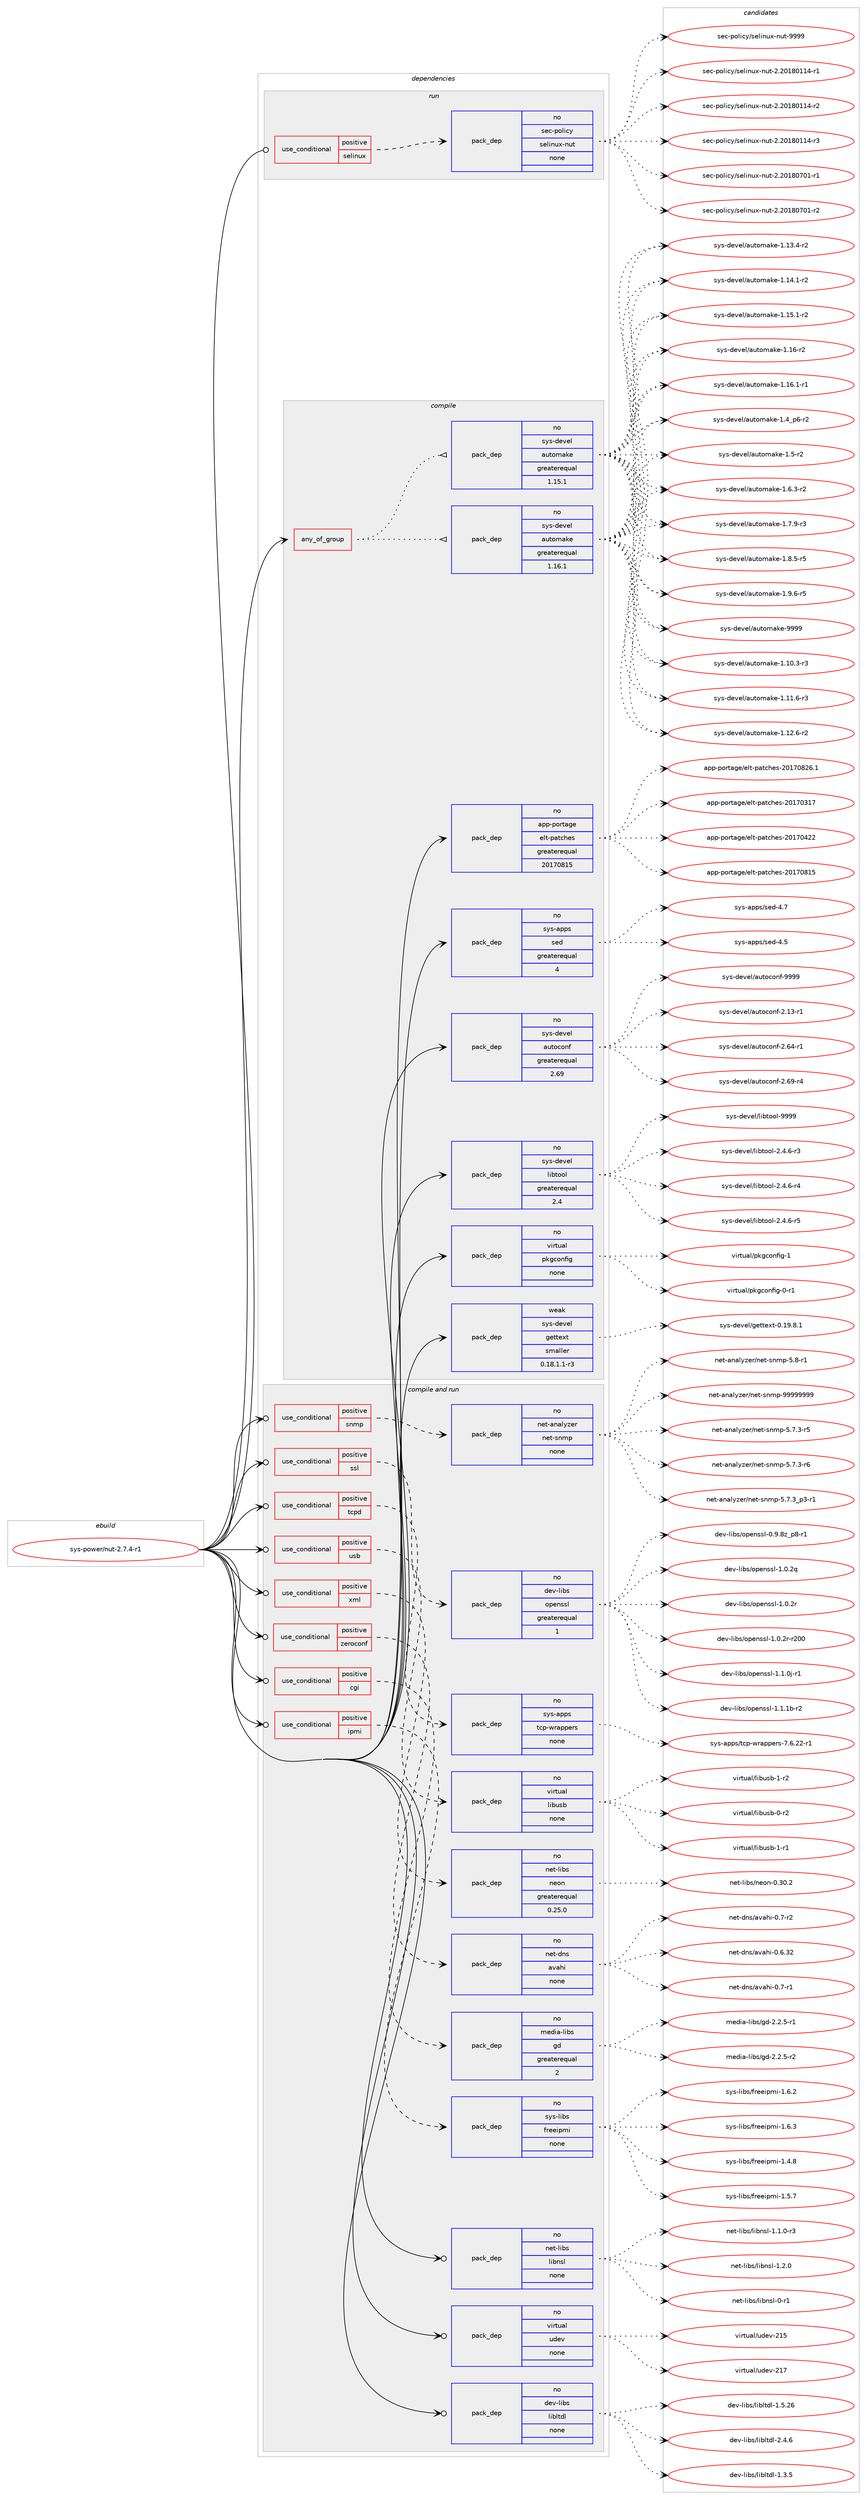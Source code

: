 digraph prolog {

# *************
# Graph options
# *************

newrank=true;
concentrate=true;
compound=true;
graph [rankdir=LR,fontname=Helvetica,fontsize=10,ranksep=1.5];#, ranksep=2.5, nodesep=0.2];
edge  [arrowhead=vee];
node  [fontname=Helvetica,fontsize=10];

# **********
# The ebuild
# **********

subgraph cluster_leftcol {
color=gray;
rank=same;
label=<<i>ebuild</i>>;
id [label="sys-power/nut-2.7.4-r1", color=red, width=4, href="../sys-power/nut-2.7.4-r1.svg"];
}

# ****************
# The dependencies
# ****************

subgraph cluster_midcol {
color=gray;
label=<<i>dependencies</i>>;
subgraph cluster_compile {
fillcolor="#eeeeee";
style=filled;
label=<<i>compile</i>>;
subgraph any27759 {
dependency1739793 [label=<<TABLE BORDER="0" CELLBORDER="1" CELLSPACING="0" CELLPADDING="4"><TR><TD CELLPADDING="10">any_of_group</TD></TR></TABLE>>, shape=none, color=red];subgraph pack1248717 {
dependency1739794 [label=<<TABLE BORDER="0" CELLBORDER="1" CELLSPACING="0" CELLPADDING="4" WIDTH="220"><TR><TD ROWSPAN="6" CELLPADDING="30">pack_dep</TD></TR><TR><TD WIDTH="110">no</TD></TR><TR><TD>sys-devel</TD></TR><TR><TD>automake</TD></TR><TR><TD>greaterequal</TD></TR><TR><TD>1.16.1</TD></TR></TABLE>>, shape=none, color=blue];
}
dependency1739793:e -> dependency1739794:w [weight=20,style="dotted",arrowhead="oinv"];
subgraph pack1248718 {
dependency1739795 [label=<<TABLE BORDER="0" CELLBORDER="1" CELLSPACING="0" CELLPADDING="4" WIDTH="220"><TR><TD ROWSPAN="6" CELLPADDING="30">pack_dep</TD></TR><TR><TD WIDTH="110">no</TD></TR><TR><TD>sys-devel</TD></TR><TR><TD>automake</TD></TR><TR><TD>greaterequal</TD></TR><TR><TD>1.15.1</TD></TR></TABLE>>, shape=none, color=blue];
}
dependency1739793:e -> dependency1739795:w [weight=20,style="dotted",arrowhead="oinv"];
}
id:e -> dependency1739793:w [weight=20,style="solid",arrowhead="vee"];
subgraph pack1248719 {
dependency1739796 [label=<<TABLE BORDER="0" CELLBORDER="1" CELLSPACING="0" CELLPADDING="4" WIDTH="220"><TR><TD ROWSPAN="6" CELLPADDING="30">pack_dep</TD></TR><TR><TD WIDTH="110">no</TD></TR><TR><TD>app-portage</TD></TR><TR><TD>elt-patches</TD></TR><TR><TD>greaterequal</TD></TR><TR><TD>20170815</TD></TR></TABLE>>, shape=none, color=blue];
}
id:e -> dependency1739796:w [weight=20,style="solid",arrowhead="vee"];
subgraph pack1248720 {
dependency1739797 [label=<<TABLE BORDER="0" CELLBORDER="1" CELLSPACING="0" CELLPADDING="4" WIDTH="220"><TR><TD ROWSPAN="6" CELLPADDING="30">pack_dep</TD></TR><TR><TD WIDTH="110">no</TD></TR><TR><TD>sys-apps</TD></TR><TR><TD>sed</TD></TR><TR><TD>greaterequal</TD></TR><TR><TD>4</TD></TR></TABLE>>, shape=none, color=blue];
}
id:e -> dependency1739797:w [weight=20,style="solid",arrowhead="vee"];
subgraph pack1248721 {
dependency1739798 [label=<<TABLE BORDER="0" CELLBORDER="1" CELLSPACING="0" CELLPADDING="4" WIDTH="220"><TR><TD ROWSPAN="6" CELLPADDING="30">pack_dep</TD></TR><TR><TD WIDTH="110">no</TD></TR><TR><TD>sys-devel</TD></TR><TR><TD>autoconf</TD></TR><TR><TD>greaterequal</TD></TR><TR><TD>2.69</TD></TR></TABLE>>, shape=none, color=blue];
}
id:e -> dependency1739798:w [weight=20,style="solid",arrowhead="vee"];
subgraph pack1248722 {
dependency1739799 [label=<<TABLE BORDER="0" CELLBORDER="1" CELLSPACING="0" CELLPADDING="4" WIDTH="220"><TR><TD ROWSPAN="6" CELLPADDING="30">pack_dep</TD></TR><TR><TD WIDTH="110">no</TD></TR><TR><TD>sys-devel</TD></TR><TR><TD>libtool</TD></TR><TR><TD>greaterequal</TD></TR><TR><TD>2.4</TD></TR></TABLE>>, shape=none, color=blue];
}
id:e -> dependency1739799:w [weight=20,style="solid",arrowhead="vee"];
subgraph pack1248723 {
dependency1739800 [label=<<TABLE BORDER="0" CELLBORDER="1" CELLSPACING="0" CELLPADDING="4" WIDTH="220"><TR><TD ROWSPAN="6" CELLPADDING="30">pack_dep</TD></TR><TR><TD WIDTH="110">no</TD></TR><TR><TD>virtual</TD></TR><TR><TD>pkgconfig</TD></TR><TR><TD>none</TD></TR><TR><TD></TD></TR></TABLE>>, shape=none, color=blue];
}
id:e -> dependency1739800:w [weight=20,style="solid",arrowhead="vee"];
subgraph pack1248724 {
dependency1739801 [label=<<TABLE BORDER="0" CELLBORDER="1" CELLSPACING="0" CELLPADDING="4" WIDTH="220"><TR><TD ROWSPAN="6" CELLPADDING="30">pack_dep</TD></TR><TR><TD WIDTH="110">weak</TD></TR><TR><TD>sys-devel</TD></TR><TR><TD>gettext</TD></TR><TR><TD>smaller</TD></TR><TR><TD>0.18.1.1-r3</TD></TR></TABLE>>, shape=none, color=blue];
}
id:e -> dependency1739801:w [weight=20,style="solid",arrowhead="vee"];
}
subgraph cluster_compileandrun {
fillcolor="#eeeeee";
style=filled;
label=<<i>compile and run</i>>;
subgraph cond462325 {
dependency1739802 [label=<<TABLE BORDER="0" CELLBORDER="1" CELLSPACING="0" CELLPADDING="4"><TR><TD ROWSPAN="3" CELLPADDING="10">use_conditional</TD></TR><TR><TD>positive</TD></TR><TR><TD>cgi</TD></TR></TABLE>>, shape=none, color=red];
subgraph pack1248725 {
dependency1739803 [label=<<TABLE BORDER="0" CELLBORDER="1" CELLSPACING="0" CELLPADDING="4" WIDTH="220"><TR><TD ROWSPAN="6" CELLPADDING="30">pack_dep</TD></TR><TR><TD WIDTH="110">no</TD></TR><TR><TD>media-libs</TD></TR><TR><TD>gd</TD></TR><TR><TD>greaterequal</TD></TR><TR><TD>2</TD></TR></TABLE>>, shape=none, color=blue];
}
dependency1739802:e -> dependency1739803:w [weight=20,style="dashed",arrowhead="vee"];
}
id:e -> dependency1739802:w [weight=20,style="solid",arrowhead="odotvee"];
subgraph cond462326 {
dependency1739804 [label=<<TABLE BORDER="0" CELLBORDER="1" CELLSPACING="0" CELLPADDING="4"><TR><TD ROWSPAN="3" CELLPADDING="10">use_conditional</TD></TR><TR><TD>positive</TD></TR><TR><TD>ipmi</TD></TR></TABLE>>, shape=none, color=red];
subgraph pack1248726 {
dependency1739805 [label=<<TABLE BORDER="0" CELLBORDER="1" CELLSPACING="0" CELLPADDING="4" WIDTH="220"><TR><TD ROWSPAN="6" CELLPADDING="30">pack_dep</TD></TR><TR><TD WIDTH="110">no</TD></TR><TR><TD>sys-libs</TD></TR><TR><TD>freeipmi</TD></TR><TR><TD>none</TD></TR><TR><TD></TD></TR></TABLE>>, shape=none, color=blue];
}
dependency1739804:e -> dependency1739805:w [weight=20,style="dashed",arrowhead="vee"];
}
id:e -> dependency1739804:w [weight=20,style="solid",arrowhead="odotvee"];
subgraph cond462327 {
dependency1739806 [label=<<TABLE BORDER="0" CELLBORDER="1" CELLSPACING="0" CELLPADDING="4"><TR><TD ROWSPAN="3" CELLPADDING="10">use_conditional</TD></TR><TR><TD>positive</TD></TR><TR><TD>snmp</TD></TR></TABLE>>, shape=none, color=red];
subgraph pack1248727 {
dependency1739807 [label=<<TABLE BORDER="0" CELLBORDER="1" CELLSPACING="0" CELLPADDING="4" WIDTH="220"><TR><TD ROWSPAN="6" CELLPADDING="30">pack_dep</TD></TR><TR><TD WIDTH="110">no</TD></TR><TR><TD>net-analyzer</TD></TR><TR><TD>net-snmp</TD></TR><TR><TD>none</TD></TR><TR><TD></TD></TR></TABLE>>, shape=none, color=blue];
}
dependency1739806:e -> dependency1739807:w [weight=20,style="dashed",arrowhead="vee"];
}
id:e -> dependency1739806:w [weight=20,style="solid",arrowhead="odotvee"];
subgraph cond462328 {
dependency1739808 [label=<<TABLE BORDER="0" CELLBORDER="1" CELLSPACING="0" CELLPADDING="4"><TR><TD ROWSPAN="3" CELLPADDING="10">use_conditional</TD></TR><TR><TD>positive</TD></TR><TR><TD>ssl</TD></TR></TABLE>>, shape=none, color=red];
subgraph pack1248728 {
dependency1739809 [label=<<TABLE BORDER="0" CELLBORDER="1" CELLSPACING="0" CELLPADDING="4" WIDTH="220"><TR><TD ROWSPAN="6" CELLPADDING="30">pack_dep</TD></TR><TR><TD WIDTH="110">no</TD></TR><TR><TD>dev-libs</TD></TR><TR><TD>openssl</TD></TR><TR><TD>greaterequal</TD></TR><TR><TD>1</TD></TR></TABLE>>, shape=none, color=blue];
}
dependency1739808:e -> dependency1739809:w [weight=20,style="dashed",arrowhead="vee"];
}
id:e -> dependency1739808:w [weight=20,style="solid",arrowhead="odotvee"];
subgraph cond462329 {
dependency1739810 [label=<<TABLE BORDER="0" CELLBORDER="1" CELLSPACING="0" CELLPADDING="4"><TR><TD ROWSPAN="3" CELLPADDING="10">use_conditional</TD></TR><TR><TD>positive</TD></TR><TR><TD>tcpd</TD></TR></TABLE>>, shape=none, color=red];
subgraph pack1248729 {
dependency1739811 [label=<<TABLE BORDER="0" CELLBORDER="1" CELLSPACING="0" CELLPADDING="4" WIDTH="220"><TR><TD ROWSPAN="6" CELLPADDING="30">pack_dep</TD></TR><TR><TD WIDTH="110">no</TD></TR><TR><TD>sys-apps</TD></TR><TR><TD>tcp-wrappers</TD></TR><TR><TD>none</TD></TR><TR><TD></TD></TR></TABLE>>, shape=none, color=blue];
}
dependency1739810:e -> dependency1739811:w [weight=20,style="dashed",arrowhead="vee"];
}
id:e -> dependency1739810:w [weight=20,style="solid",arrowhead="odotvee"];
subgraph cond462330 {
dependency1739812 [label=<<TABLE BORDER="0" CELLBORDER="1" CELLSPACING="0" CELLPADDING="4"><TR><TD ROWSPAN="3" CELLPADDING="10">use_conditional</TD></TR><TR><TD>positive</TD></TR><TR><TD>usb</TD></TR></TABLE>>, shape=none, color=red];
subgraph pack1248730 {
dependency1739813 [label=<<TABLE BORDER="0" CELLBORDER="1" CELLSPACING="0" CELLPADDING="4" WIDTH="220"><TR><TD ROWSPAN="6" CELLPADDING="30">pack_dep</TD></TR><TR><TD WIDTH="110">no</TD></TR><TR><TD>virtual</TD></TR><TR><TD>libusb</TD></TR><TR><TD>none</TD></TR><TR><TD></TD></TR></TABLE>>, shape=none, color=blue];
}
dependency1739812:e -> dependency1739813:w [weight=20,style="dashed",arrowhead="vee"];
}
id:e -> dependency1739812:w [weight=20,style="solid",arrowhead="odotvee"];
subgraph cond462331 {
dependency1739814 [label=<<TABLE BORDER="0" CELLBORDER="1" CELLSPACING="0" CELLPADDING="4"><TR><TD ROWSPAN="3" CELLPADDING="10">use_conditional</TD></TR><TR><TD>positive</TD></TR><TR><TD>xml</TD></TR></TABLE>>, shape=none, color=red];
subgraph pack1248731 {
dependency1739815 [label=<<TABLE BORDER="0" CELLBORDER="1" CELLSPACING="0" CELLPADDING="4" WIDTH="220"><TR><TD ROWSPAN="6" CELLPADDING="30">pack_dep</TD></TR><TR><TD WIDTH="110">no</TD></TR><TR><TD>net-libs</TD></TR><TR><TD>neon</TD></TR><TR><TD>greaterequal</TD></TR><TR><TD>0.25.0</TD></TR></TABLE>>, shape=none, color=blue];
}
dependency1739814:e -> dependency1739815:w [weight=20,style="dashed",arrowhead="vee"];
}
id:e -> dependency1739814:w [weight=20,style="solid",arrowhead="odotvee"];
subgraph cond462332 {
dependency1739816 [label=<<TABLE BORDER="0" CELLBORDER="1" CELLSPACING="0" CELLPADDING="4"><TR><TD ROWSPAN="3" CELLPADDING="10">use_conditional</TD></TR><TR><TD>positive</TD></TR><TR><TD>zeroconf</TD></TR></TABLE>>, shape=none, color=red];
subgraph pack1248732 {
dependency1739817 [label=<<TABLE BORDER="0" CELLBORDER="1" CELLSPACING="0" CELLPADDING="4" WIDTH="220"><TR><TD ROWSPAN="6" CELLPADDING="30">pack_dep</TD></TR><TR><TD WIDTH="110">no</TD></TR><TR><TD>net-dns</TD></TR><TR><TD>avahi</TD></TR><TR><TD>none</TD></TR><TR><TD></TD></TR></TABLE>>, shape=none, color=blue];
}
dependency1739816:e -> dependency1739817:w [weight=20,style="dashed",arrowhead="vee"];
}
id:e -> dependency1739816:w [weight=20,style="solid",arrowhead="odotvee"];
subgraph pack1248733 {
dependency1739818 [label=<<TABLE BORDER="0" CELLBORDER="1" CELLSPACING="0" CELLPADDING="4" WIDTH="220"><TR><TD ROWSPAN="6" CELLPADDING="30">pack_dep</TD></TR><TR><TD WIDTH="110">no</TD></TR><TR><TD>dev-libs</TD></TR><TR><TD>libltdl</TD></TR><TR><TD>none</TD></TR><TR><TD></TD></TR></TABLE>>, shape=none, color=blue];
}
id:e -> dependency1739818:w [weight=20,style="solid",arrowhead="odotvee"];
subgraph pack1248734 {
dependency1739819 [label=<<TABLE BORDER="0" CELLBORDER="1" CELLSPACING="0" CELLPADDING="4" WIDTH="220"><TR><TD ROWSPAN="6" CELLPADDING="30">pack_dep</TD></TR><TR><TD WIDTH="110">no</TD></TR><TR><TD>net-libs</TD></TR><TR><TD>libnsl</TD></TR><TR><TD>none</TD></TR><TR><TD></TD></TR></TABLE>>, shape=none, color=blue];
}
id:e -> dependency1739819:w [weight=20,style="solid",arrowhead="odotvee"];
subgraph pack1248735 {
dependency1739820 [label=<<TABLE BORDER="0" CELLBORDER="1" CELLSPACING="0" CELLPADDING="4" WIDTH="220"><TR><TD ROWSPAN="6" CELLPADDING="30">pack_dep</TD></TR><TR><TD WIDTH="110">no</TD></TR><TR><TD>virtual</TD></TR><TR><TD>udev</TD></TR><TR><TD>none</TD></TR><TR><TD></TD></TR></TABLE>>, shape=none, color=blue];
}
id:e -> dependency1739820:w [weight=20,style="solid",arrowhead="odotvee"];
}
subgraph cluster_run {
fillcolor="#eeeeee";
style=filled;
label=<<i>run</i>>;
subgraph cond462333 {
dependency1739821 [label=<<TABLE BORDER="0" CELLBORDER="1" CELLSPACING="0" CELLPADDING="4"><TR><TD ROWSPAN="3" CELLPADDING="10">use_conditional</TD></TR><TR><TD>positive</TD></TR><TR><TD>selinux</TD></TR></TABLE>>, shape=none, color=red];
subgraph pack1248736 {
dependency1739822 [label=<<TABLE BORDER="0" CELLBORDER="1" CELLSPACING="0" CELLPADDING="4" WIDTH="220"><TR><TD ROWSPAN="6" CELLPADDING="30">pack_dep</TD></TR><TR><TD WIDTH="110">no</TD></TR><TR><TD>sec-policy</TD></TR><TR><TD>selinux-nut</TD></TR><TR><TD>none</TD></TR><TR><TD></TD></TR></TABLE>>, shape=none, color=blue];
}
dependency1739821:e -> dependency1739822:w [weight=20,style="dashed",arrowhead="vee"];
}
id:e -> dependency1739821:w [weight=20,style="solid",arrowhead="odot"];
}
}

# **************
# The candidates
# **************

subgraph cluster_choices {
rank=same;
color=gray;
label=<<i>candidates</i>>;

subgraph choice1248717 {
color=black;
nodesep=1;
choice11512111545100101118101108479711711611110997107101454946494846514511451 [label="sys-devel/automake-1.10.3-r3", color=red, width=4,href="../sys-devel/automake-1.10.3-r3.svg"];
choice11512111545100101118101108479711711611110997107101454946494946544511451 [label="sys-devel/automake-1.11.6-r3", color=red, width=4,href="../sys-devel/automake-1.11.6-r3.svg"];
choice11512111545100101118101108479711711611110997107101454946495046544511450 [label="sys-devel/automake-1.12.6-r2", color=red, width=4,href="../sys-devel/automake-1.12.6-r2.svg"];
choice11512111545100101118101108479711711611110997107101454946495146524511450 [label="sys-devel/automake-1.13.4-r2", color=red, width=4,href="../sys-devel/automake-1.13.4-r2.svg"];
choice11512111545100101118101108479711711611110997107101454946495246494511450 [label="sys-devel/automake-1.14.1-r2", color=red, width=4,href="../sys-devel/automake-1.14.1-r2.svg"];
choice11512111545100101118101108479711711611110997107101454946495346494511450 [label="sys-devel/automake-1.15.1-r2", color=red, width=4,href="../sys-devel/automake-1.15.1-r2.svg"];
choice1151211154510010111810110847971171161111099710710145494649544511450 [label="sys-devel/automake-1.16-r2", color=red, width=4,href="../sys-devel/automake-1.16-r2.svg"];
choice11512111545100101118101108479711711611110997107101454946495446494511449 [label="sys-devel/automake-1.16.1-r1", color=red, width=4,href="../sys-devel/automake-1.16.1-r1.svg"];
choice115121115451001011181011084797117116111109971071014549465295112544511450 [label="sys-devel/automake-1.4_p6-r2", color=red, width=4,href="../sys-devel/automake-1.4_p6-r2.svg"];
choice11512111545100101118101108479711711611110997107101454946534511450 [label="sys-devel/automake-1.5-r2", color=red, width=4,href="../sys-devel/automake-1.5-r2.svg"];
choice115121115451001011181011084797117116111109971071014549465446514511450 [label="sys-devel/automake-1.6.3-r2", color=red, width=4,href="../sys-devel/automake-1.6.3-r2.svg"];
choice115121115451001011181011084797117116111109971071014549465546574511451 [label="sys-devel/automake-1.7.9-r3", color=red, width=4,href="../sys-devel/automake-1.7.9-r3.svg"];
choice115121115451001011181011084797117116111109971071014549465646534511453 [label="sys-devel/automake-1.8.5-r5", color=red, width=4,href="../sys-devel/automake-1.8.5-r5.svg"];
choice115121115451001011181011084797117116111109971071014549465746544511453 [label="sys-devel/automake-1.9.6-r5", color=red, width=4,href="../sys-devel/automake-1.9.6-r5.svg"];
choice115121115451001011181011084797117116111109971071014557575757 [label="sys-devel/automake-9999", color=red, width=4,href="../sys-devel/automake-9999.svg"];
dependency1739794:e -> choice11512111545100101118101108479711711611110997107101454946494846514511451:w [style=dotted,weight="100"];
dependency1739794:e -> choice11512111545100101118101108479711711611110997107101454946494946544511451:w [style=dotted,weight="100"];
dependency1739794:e -> choice11512111545100101118101108479711711611110997107101454946495046544511450:w [style=dotted,weight="100"];
dependency1739794:e -> choice11512111545100101118101108479711711611110997107101454946495146524511450:w [style=dotted,weight="100"];
dependency1739794:e -> choice11512111545100101118101108479711711611110997107101454946495246494511450:w [style=dotted,weight="100"];
dependency1739794:e -> choice11512111545100101118101108479711711611110997107101454946495346494511450:w [style=dotted,weight="100"];
dependency1739794:e -> choice1151211154510010111810110847971171161111099710710145494649544511450:w [style=dotted,weight="100"];
dependency1739794:e -> choice11512111545100101118101108479711711611110997107101454946495446494511449:w [style=dotted,weight="100"];
dependency1739794:e -> choice115121115451001011181011084797117116111109971071014549465295112544511450:w [style=dotted,weight="100"];
dependency1739794:e -> choice11512111545100101118101108479711711611110997107101454946534511450:w [style=dotted,weight="100"];
dependency1739794:e -> choice115121115451001011181011084797117116111109971071014549465446514511450:w [style=dotted,weight="100"];
dependency1739794:e -> choice115121115451001011181011084797117116111109971071014549465546574511451:w [style=dotted,weight="100"];
dependency1739794:e -> choice115121115451001011181011084797117116111109971071014549465646534511453:w [style=dotted,weight="100"];
dependency1739794:e -> choice115121115451001011181011084797117116111109971071014549465746544511453:w [style=dotted,weight="100"];
dependency1739794:e -> choice115121115451001011181011084797117116111109971071014557575757:w [style=dotted,weight="100"];
}
subgraph choice1248718 {
color=black;
nodesep=1;
choice11512111545100101118101108479711711611110997107101454946494846514511451 [label="sys-devel/automake-1.10.3-r3", color=red, width=4,href="../sys-devel/automake-1.10.3-r3.svg"];
choice11512111545100101118101108479711711611110997107101454946494946544511451 [label="sys-devel/automake-1.11.6-r3", color=red, width=4,href="../sys-devel/automake-1.11.6-r3.svg"];
choice11512111545100101118101108479711711611110997107101454946495046544511450 [label="sys-devel/automake-1.12.6-r2", color=red, width=4,href="../sys-devel/automake-1.12.6-r2.svg"];
choice11512111545100101118101108479711711611110997107101454946495146524511450 [label="sys-devel/automake-1.13.4-r2", color=red, width=4,href="../sys-devel/automake-1.13.4-r2.svg"];
choice11512111545100101118101108479711711611110997107101454946495246494511450 [label="sys-devel/automake-1.14.1-r2", color=red, width=4,href="../sys-devel/automake-1.14.1-r2.svg"];
choice11512111545100101118101108479711711611110997107101454946495346494511450 [label="sys-devel/automake-1.15.1-r2", color=red, width=4,href="../sys-devel/automake-1.15.1-r2.svg"];
choice1151211154510010111810110847971171161111099710710145494649544511450 [label="sys-devel/automake-1.16-r2", color=red, width=4,href="../sys-devel/automake-1.16-r2.svg"];
choice11512111545100101118101108479711711611110997107101454946495446494511449 [label="sys-devel/automake-1.16.1-r1", color=red, width=4,href="../sys-devel/automake-1.16.1-r1.svg"];
choice115121115451001011181011084797117116111109971071014549465295112544511450 [label="sys-devel/automake-1.4_p6-r2", color=red, width=4,href="../sys-devel/automake-1.4_p6-r2.svg"];
choice11512111545100101118101108479711711611110997107101454946534511450 [label="sys-devel/automake-1.5-r2", color=red, width=4,href="../sys-devel/automake-1.5-r2.svg"];
choice115121115451001011181011084797117116111109971071014549465446514511450 [label="sys-devel/automake-1.6.3-r2", color=red, width=4,href="../sys-devel/automake-1.6.3-r2.svg"];
choice115121115451001011181011084797117116111109971071014549465546574511451 [label="sys-devel/automake-1.7.9-r3", color=red, width=4,href="../sys-devel/automake-1.7.9-r3.svg"];
choice115121115451001011181011084797117116111109971071014549465646534511453 [label="sys-devel/automake-1.8.5-r5", color=red, width=4,href="../sys-devel/automake-1.8.5-r5.svg"];
choice115121115451001011181011084797117116111109971071014549465746544511453 [label="sys-devel/automake-1.9.6-r5", color=red, width=4,href="../sys-devel/automake-1.9.6-r5.svg"];
choice115121115451001011181011084797117116111109971071014557575757 [label="sys-devel/automake-9999", color=red, width=4,href="../sys-devel/automake-9999.svg"];
dependency1739795:e -> choice11512111545100101118101108479711711611110997107101454946494846514511451:w [style=dotted,weight="100"];
dependency1739795:e -> choice11512111545100101118101108479711711611110997107101454946494946544511451:w [style=dotted,weight="100"];
dependency1739795:e -> choice11512111545100101118101108479711711611110997107101454946495046544511450:w [style=dotted,weight="100"];
dependency1739795:e -> choice11512111545100101118101108479711711611110997107101454946495146524511450:w [style=dotted,weight="100"];
dependency1739795:e -> choice11512111545100101118101108479711711611110997107101454946495246494511450:w [style=dotted,weight="100"];
dependency1739795:e -> choice11512111545100101118101108479711711611110997107101454946495346494511450:w [style=dotted,weight="100"];
dependency1739795:e -> choice1151211154510010111810110847971171161111099710710145494649544511450:w [style=dotted,weight="100"];
dependency1739795:e -> choice11512111545100101118101108479711711611110997107101454946495446494511449:w [style=dotted,weight="100"];
dependency1739795:e -> choice115121115451001011181011084797117116111109971071014549465295112544511450:w [style=dotted,weight="100"];
dependency1739795:e -> choice11512111545100101118101108479711711611110997107101454946534511450:w [style=dotted,weight="100"];
dependency1739795:e -> choice115121115451001011181011084797117116111109971071014549465446514511450:w [style=dotted,weight="100"];
dependency1739795:e -> choice115121115451001011181011084797117116111109971071014549465546574511451:w [style=dotted,weight="100"];
dependency1739795:e -> choice115121115451001011181011084797117116111109971071014549465646534511453:w [style=dotted,weight="100"];
dependency1739795:e -> choice115121115451001011181011084797117116111109971071014549465746544511453:w [style=dotted,weight="100"];
dependency1739795:e -> choice115121115451001011181011084797117116111109971071014557575757:w [style=dotted,weight="100"];
}
subgraph choice1248719 {
color=black;
nodesep=1;
choice97112112451121111141169710310147101108116451129711699104101115455048495548514955 [label="app-portage/elt-patches-20170317", color=red, width=4,href="../app-portage/elt-patches-20170317.svg"];
choice97112112451121111141169710310147101108116451129711699104101115455048495548525050 [label="app-portage/elt-patches-20170422", color=red, width=4,href="../app-portage/elt-patches-20170422.svg"];
choice97112112451121111141169710310147101108116451129711699104101115455048495548564953 [label="app-portage/elt-patches-20170815", color=red, width=4,href="../app-portage/elt-patches-20170815.svg"];
choice971121124511211111411697103101471011081164511297116991041011154550484955485650544649 [label="app-portage/elt-patches-20170826.1", color=red, width=4,href="../app-portage/elt-patches-20170826.1.svg"];
dependency1739796:e -> choice97112112451121111141169710310147101108116451129711699104101115455048495548514955:w [style=dotted,weight="100"];
dependency1739796:e -> choice97112112451121111141169710310147101108116451129711699104101115455048495548525050:w [style=dotted,weight="100"];
dependency1739796:e -> choice97112112451121111141169710310147101108116451129711699104101115455048495548564953:w [style=dotted,weight="100"];
dependency1739796:e -> choice971121124511211111411697103101471011081164511297116991041011154550484955485650544649:w [style=dotted,weight="100"];
}
subgraph choice1248720 {
color=black;
nodesep=1;
choice11512111545971121121154711510110045524653 [label="sys-apps/sed-4.5", color=red, width=4,href="../sys-apps/sed-4.5.svg"];
choice11512111545971121121154711510110045524655 [label="sys-apps/sed-4.7", color=red, width=4,href="../sys-apps/sed-4.7.svg"];
dependency1739797:e -> choice11512111545971121121154711510110045524653:w [style=dotted,weight="100"];
dependency1739797:e -> choice11512111545971121121154711510110045524655:w [style=dotted,weight="100"];
}
subgraph choice1248721 {
color=black;
nodesep=1;
choice1151211154510010111810110847971171161119911111010245504649514511449 [label="sys-devel/autoconf-2.13-r1", color=red, width=4,href="../sys-devel/autoconf-2.13-r1.svg"];
choice1151211154510010111810110847971171161119911111010245504654524511449 [label="sys-devel/autoconf-2.64-r1", color=red, width=4,href="../sys-devel/autoconf-2.64-r1.svg"];
choice1151211154510010111810110847971171161119911111010245504654574511452 [label="sys-devel/autoconf-2.69-r4", color=red, width=4,href="../sys-devel/autoconf-2.69-r4.svg"];
choice115121115451001011181011084797117116111991111101024557575757 [label="sys-devel/autoconf-9999", color=red, width=4,href="../sys-devel/autoconf-9999.svg"];
dependency1739798:e -> choice1151211154510010111810110847971171161119911111010245504649514511449:w [style=dotted,weight="100"];
dependency1739798:e -> choice1151211154510010111810110847971171161119911111010245504654524511449:w [style=dotted,weight="100"];
dependency1739798:e -> choice1151211154510010111810110847971171161119911111010245504654574511452:w [style=dotted,weight="100"];
dependency1739798:e -> choice115121115451001011181011084797117116111991111101024557575757:w [style=dotted,weight="100"];
}
subgraph choice1248722 {
color=black;
nodesep=1;
choice1151211154510010111810110847108105981161111111084550465246544511451 [label="sys-devel/libtool-2.4.6-r3", color=red, width=4,href="../sys-devel/libtool-2.4.6-r3.svg"];
choice1151211154510010111810110847108105981161111111084550465246544511452 [label="sys-devel/libtool-2.4.6-r4", color=red, width=4,href="../sys-devel/libtool-2.4.6-r4.svg"];
choice1151211154510010111810110847108105981161111111084550465246544511453 [label="sys-devel/libtool-2.4.6-r5", color=red, width=4,href="../sys-devel/libtool-2.4.6-r5.svg"];
choice1151211154510010111810110847108105981161111111084557575757 [label="sys-devel/libtool-9999", color=red, width=4,href="../sys-devel/libtool-9999.svg"];
dependency1739799:e -> choice1151211154510010111810110847108105981161111111084550465246544511451:w [style=dotted,weight="100"];
dependency1739799:e -> choice1151211154510010111810110847108105981161111111084550465246544511452:w [style=dotted,weight="100"];
dependency1739799:e -> choice1151211154510010111810110847108105981161111111084550465246544511453:w [style=dotted,weight="100"];
dependency1739799:e -> choice1151211154510010111810110847108105981161111111084557575757:w [style=dotted,weight="100"];
}
subgraph choice1248723 {
color=black;
nodesep=1;
choice11810511411611797108471121071039911111010210510345484511449 [label="virtual/pkgconfig-0-r1", color=red, width=4,href="../virtual/pkgconfig-0-r1.svg"];
choice1181051141161179710847112107103991111101021051034549 [label="virtual/pkgconfig-1", color=red, width=4,href="../virtual/pkgconfig-1.svg"];
dependency1739800:e -> choice11810511411611797108471121071039911111010210510345484511449:w [style=dotted,weight="100"];
dependency1739800:e -> choice1181051141161179710847112107103991111101021051034549:w [style=dotted,weight="100"];
}
subgraph choice1248724 {
color=black;
nodesep=1;
choice1151211154510010111810110847103101116116101120116454846495746564649 [label="sys-devel/gettext-0.19.8.1", color=red, width=4,href="../sys-devel/gettext-0.19.8.1.svg"];
dependency1739801:e -> choice1151211154510010111810110847103101116116101120116454846495746564649:w [style=dotted,weight="100"];
}
subgraph choice1248725 {
color=black;
nodesep=1;
choice109101100105974510810598115471031004550465046534511449 [label="media-libs/gd-2.2.5-r1", color=red, width=4,href="../media-libs/gd-2.2.5-r1.svg"];
choice109101100105974510810598115471031004550465046534511450 [label="media-libs/gd-2.2.5-r2", color=red, width=4,href="../media-libs/gd-2.2.5-r2.svg"];
dependency1739803:e -> choice109101100105974510810598115471031004550465046534511449:w [style=dotted,weight="100"];
dependency1739803:e -> choice109101100105974510810598115471031004550465046534511450:w [style=dotted,weight="100"];
}
subgraph choice1248726 {
color=black;
nodesep=1;
choice115121115451081059811547102114101101105112109105454946524656 [label="sys-libs/freeipmi-1.4.8", color=red, width=4,href="../sys-libs/freeipmi-1.4.8.svg"];
choice115121115451081059811547102114101101105112109105454946534655 [label="sys-libs/freeipmi-1.5.7", color=red, width=4,href="../sys-libs/freeipmi-1.5.7.svg"];
choice115121115451081059811547102114101101105112109105454946544650 [label="sys-libs/freeipmi-1.6.2", color=red, width=4,href="../sys-libs/freeipmi-1.6.2.svg"];
choice115121115451081059811547102114101101105112109105454946544651 [label="sys-libs/freeipmi-1.6.3", color=red, width=4,href="../sys-libs/freeipmi-1.6.3.svg"];
dependency1739805:e -> choice115121115451081059811547102114101101105112109105454946524656:w [style=dotted,weight="100"];
dependency1739805:e -> choice115121115451081059811547102114101101105112109105454946534655:w [style=dotted,weight="100"];
dependency1739805:e -> choice115121115451081059811547102114101101105112109105454946544650:w [style=dotted,weight="100"];
dependency1739805:e -> choice115121115451081059811547102114101101105112109105454946544651:w [style=dotted,weight="100"];
}
subgraph choice1248727 {
color=black;
nodesep=1;
choice11010111645971109710812112210111447110101116451151101091124553465546514511453 [label="net-analyzer/net-snmp-5.7.3-r5", color=red, width=4,href="../net-analyzer/net-snmp-5.7.3-r5.svg"];
choice11010111645971109710812112210111447110101116451151101091124553465546514511454 [label="net-analyzer/net-snmp-5.7.3-r6", color=red, width=4,href="../net-analyzer/net-snmp-5.7.3-r6.svg"];
choice110101116459711097108121122101114471101011164511511010911245534655465195112514511449 [label="net-analyzer/net-snmp-5.7.3_p3-r1", color=red, width=4,href="../net-analyzer/net-snmp-5.7.3_p3-r1.svg"];
choice1101011164597110971081211221011144711010111645115110109112455346564511449 [label="net-analyzer/net-snmp-5.8-r1", color=red, width=4,href="../net-analyzer/net-snmp-5.8-r1.svg"];
choice1101011164597110971081211221011144711010111645115110109112455757575757575757 [label="net-analyzer/net-snmp-99999999", color=red, width=4,href="../net-analyzer/net-snmp-99999999.svg"];
dependency1739807:e -> choice11010111645971109710812112210111447110101116451151101091124553465546514511453:w [style=dotted,weight="100"];
dependency1739807:e -> choice11010111645971109710812112210111447110101116451151101091124553465546514511454:w [style=dotted,weight="100"];
dependency1739807:e -> choice110101116459711097108121122101114471101011164511511010911245534655465195112514511449:w [style=dotted,weight="100"];
dependency1739807:e -> choice1101011164597110971081211221011144711010111645115110109112455346564511449:w [style=dotted,weight="100"];
dependency1739807:e -> choice1101011164597110971081211221011144711010111645115110109112455757575757575757:w [style=dotted,weight="100"];
}
subgraph choice1248728 {
color=black;
nodesep=1;
choice10010111845108105981154711111210111011511510845484657465612295112564511449 [label="dev-libs/openssl-0.9.8z_p8-r1", color=red, width=4,href="../dev-libs/openssl-0.9.8z_p8-r1.svg"];
choice100101118451081059811547111112101110115115108454946484650113 [label="dev-libs/openssl-1.0.2q", color=red, width=4,href="../dev-libs/openssl-1.0.2q.svg"];
choice100101118451081059811547111112101110115115108454946484650114 [label="dev-libs/openssl-1.0.2r", color=red, width=4,href="../dev-libs/openssl-1.0.2r.svg"];
choice10010111845108105981154711111210111011511510845494648465011445114504848 [label="dev-libs/openssl-1.0.2r-r200", color=red, width=4,href="../dev-libs/openssl-1.0.2r-r200.svg"];
choice1001011184510810598115471111121011101151151084549464946481064511449 [label="dev-libs/openssl-1.1.0j-r1", color=red, width=4,href="../dev-libs/openssl-1.1.0j-r1.svg"];
choice100101118451081059811547111112101110115115108454946494649984511450 [label="dev-libs/openssl-1.1.1b-r2", color=red, width=4,href="../dev-libs/openssl-1.1.1b-r2.svg"];
dependency1739809:e -> choice10010111845108105981154711111210111011511510845484657465612295112564511449:w [style=dotted,weight="100"];
dependency1739809:e -> choice100101118451081059811547111112101110115115108454946484650113:w [style=dotted,weight="100"];
dependency1739809:e -> choice100101118451081059811547111112101110115115108454946484650114:w [style=dotted,weight="100"];
dependency1739809:e -> choice10010111845108105981154711111210111011511510845494648465011445114504848:w [style=dotted,weight="100"];
dependency1739809:e -> choice1001011184510810598115471111121011101151151084549464946481064511449:w [style=dotted,weight="100"];
dependency1739809:e -> choice100101118451081059811547111112101110115115108454946494649984511450:w [style=dotted,weight="100"];
}
subgraph choice1248729 {
color=black;
nodesep=1;
choice115121115459711211211547116991124511911497112112101114115455546544650504511449 [label="sys-apps/tcp-wrappers-7.6.22-r1", color=red, width=4,href="../sys-apps/tcp-wrappers-7.6.22-r1.svg"];
dependency1739811:e -> choice115121115459711211211547116991124511911497112112101114115455546544650504511449:w [style=dotted,weight="100"];
}
subgraph choice1248730 {
color=black;
nodesep=1;
choice1181051141161179710847108105981171159845484511450 [label="virtual/libusb-0-r2", color=red, width=4,href="../virtual/libusb-0-r2.svg"];
choice1181051141161179710847108105981171159845494511449 [label="virtual/libusb-1-r1", color=red, width=4,href="../virtual/libusb-1-r1.svg"];
choice1181051141161179710847108105981171159845494511450 [label="virtual/libusb-1-r2", color=red, width=4,href="../virtual/libusb-1-r2.svg"];
dependency1739813:e -> choice1181051141161179710847108105981171159845484511450:w [style=dotted,weight="100"];
dependency1739813:e -> choice1181051141161179710847108105981171159845494511449:w [style=dotted,weight="100"];
dependency1739813:e -> choice1181051141161179710847108105981171159845494511450:w [style=dotted,weight="100"];
}
subgraph choice1248731 {
color=black;
nodesep=1;
choice11010111645108105981154711010111111045484651484650 [label="net-libs/neon-0.30.2", color=red, width=4,href="../net-libs/neon-0.30.2.svg"];
dependency1739815:e -> choice11010111645108105981154711010111111045484651484650:w [style=dotted,weight="100"];
}
subgraph choice1248732 {
color=black;
nodesep=1;
choice1101011164510011011547971189710410545484654465150 [label="net-dns/avahi-0.6.32", color=red, width=4,href="../net-dns/avahi-0.6.32.svg"];
choice11010111645100110115479711897104105454846554511449 [label="net-dns/avahi-0.7-r1", color=red, width=4,href="../net-dns/avahi-0.7-r1.svg"];
choice11010111645100110115479711897104105454846554511450 [label="net-dns/avahi-0.7-r2", color=red, width=4,href="../net-dns/avahi-0.7-r2.svg"];
dependency1739817:e -> choice1101011164510011011547971189710410545484654465150:w [style=dotted,weight="100"];
dependency1739817:e -> choice11010111645100110115479711897104105454846554511449:w [style=dotted,weight="100"];
dependency1739817:e -> choice11010111645100110115479711897104105454846554511450:w [style=dotted,weight="100"];
}
subgraph choice1248733 {
color=black;
nodesep=1;
choice10010111845108105981154710810598108116100108454946514653 [label="dev-libs/libltdl-1.3.5", color=red, width=4,href="../dev-libs/libltdl-1.3.5.svg"];
choice1001011184510810598115471081059810811610010845494653465054 [label="dev-libs/libltdl-1.5.26", color=red, width=4,href="../dev-libs/libltdl-1.5.26.svg"];
choice10010111845108105981154710810598108116100108455046524654 [label="dev-libs/libltdl-2.4.6", color=red, width=4,href="../dev-libs/libltdl-2.4.6.svg"];
dependency1739818:e -> choice10010111845108105981154710810598108116100108454946514653:w [style=dotted,weight="100"];
dependency1739818:e -> choice1001011184510810598115471081059810811610010845494653465054:w [style=dotted,weight="100"];
dependency1739818:e -> choice10010111845108105981154710810598108116100108455046524654:w [style=dotted,weight="100"];
}
subgraph choice1248734 {
color=black;
nodesep=1;
choice1101011164510810598115471081059811011510845484511449 [label="net-libs/libnsl-0-r1", color=red, width=4,href="../net-libs/libnsl-0-r1.svg"];
choice110101116451081059811547108105981101151084549464946484511451 [label="net-libs/libnsl-1.1.0-r3", color=red, width=4,href="../net-libs/libnsl-1.1.0-r3.svg"];
choice11010111645108105981154710810598110115108454946504648 [label="net-libs/libnsl-1.2.0", color=red, width=4,href="../net-libs/libnsl-1.2.0.svg"];
dependency1739819:e -> choice1101011164510810598115471081059811011510845484511449:w [style=dotted,weight="100"];
dependency1739819:e -> choice110101116451081059811547108105981101151084549464946484511451:w [style=dotted,weight="100"];
dependency1739819:e -> choice11010111645108105981154710810598110115108454946504648:w [style=dotted,weight="100"];
}
subgraph choice1248735 {
color=black;
nodesep=1;
choice118105114116117971084711710010111845504953 [label="virtual/udev-215", color=red, width=4,href="../virtual/udev-215.svg"];
choice118105114116117971084711710010111845504955 [label="virtual/udev-217", color=red, width=4,href="../virtual/udev-217.svg"];
dependency1739820:e -> choice118105114116117971084711710010111845504953:w [style=dotted,weight="100"];
dependency1739820:e -> choice118105114116117971084711710010111845504955:w [style=dotted,weight="100"];
}
subgraph choice1248736 {
color=black;
nodesep=1;
choice115101994511211110810599121471151011081051101171204511011711645504650484956484949524511449 [label="sec-policy/selinux-nut-2.20180114-r1", color=red, width=4,href="../sec-policy/selinux-nut-2.20180114-r1.svg"];
choice115101994511211110810599121471151011081051101171204511011711645504650484956484949524511450 [label="sec-policy/selinux-nut-2.20180114-r2", color=red, width=4,href="../sec-policy/selinux-nut-2.20180114-r2.svg"];
choice115101994511211110810599121471151011081051101171204511011711645504650484956484949524511451 [label="sec-policy/selinux-nut-2.20180114-r3", color=red, width=4,href="../sec-policy/selinux-nut-2.20180114-r3.svg"];
choice115101994511211110810599121471151011081051101171204511011711645504650484956485548494511449 [label="sec-policy/selinux-nut-2.20180701-r1", color=red, width=4,href="../sec-policy/selinux-nut-2.20180701-r1.svg"];
choice115101994511211110810599121471151011081051101171204511011711645504650484956485548494511450 [label="sec-policy/selinux-nut-2.20180701-r2", color=red, width=4,href="../sec-policy/selinux-nut-2.20180701-r2.svg"];
choice11510199451121111081059912147115101108105110117120451101171164557575757 [label="sec-policy/selinux-nut-9999", color=red, width=4,href="../sec-policy/selinux-nut-9999.svg"];
dependency1739822:e -> choice115101994511211110810599121471151011081051101171204511011711645504650484956484949524511449:w [style=dotted,weight="100"];
dependency1739822:e -> choice115101994511211110810599121471151011081051101171204511011711645504650484956484949524511450:w [style=dotted,weight="100"];
dependency1739822:e -> choice115101994511211110810599121471151011081051101171204511011711645504650484956484949524511451:w [style=dotted,weight="100"];
dependency1739822:e -> choice115101994511211110810599121471151011081051101171204511011711645504650484956485548494511449:w [style=dotted,weight="100"];
dependency1739822:e -> choice115101994511211110810599121471151011081051101171204511011711645504650484956485548494511450:w [style=dotted,weight="100"];
dependency1739822:e -> choice11510199451121111081059912147115101108105110117120451101171164557575757:w [style=dotted,weight="100"];
}
}

}
